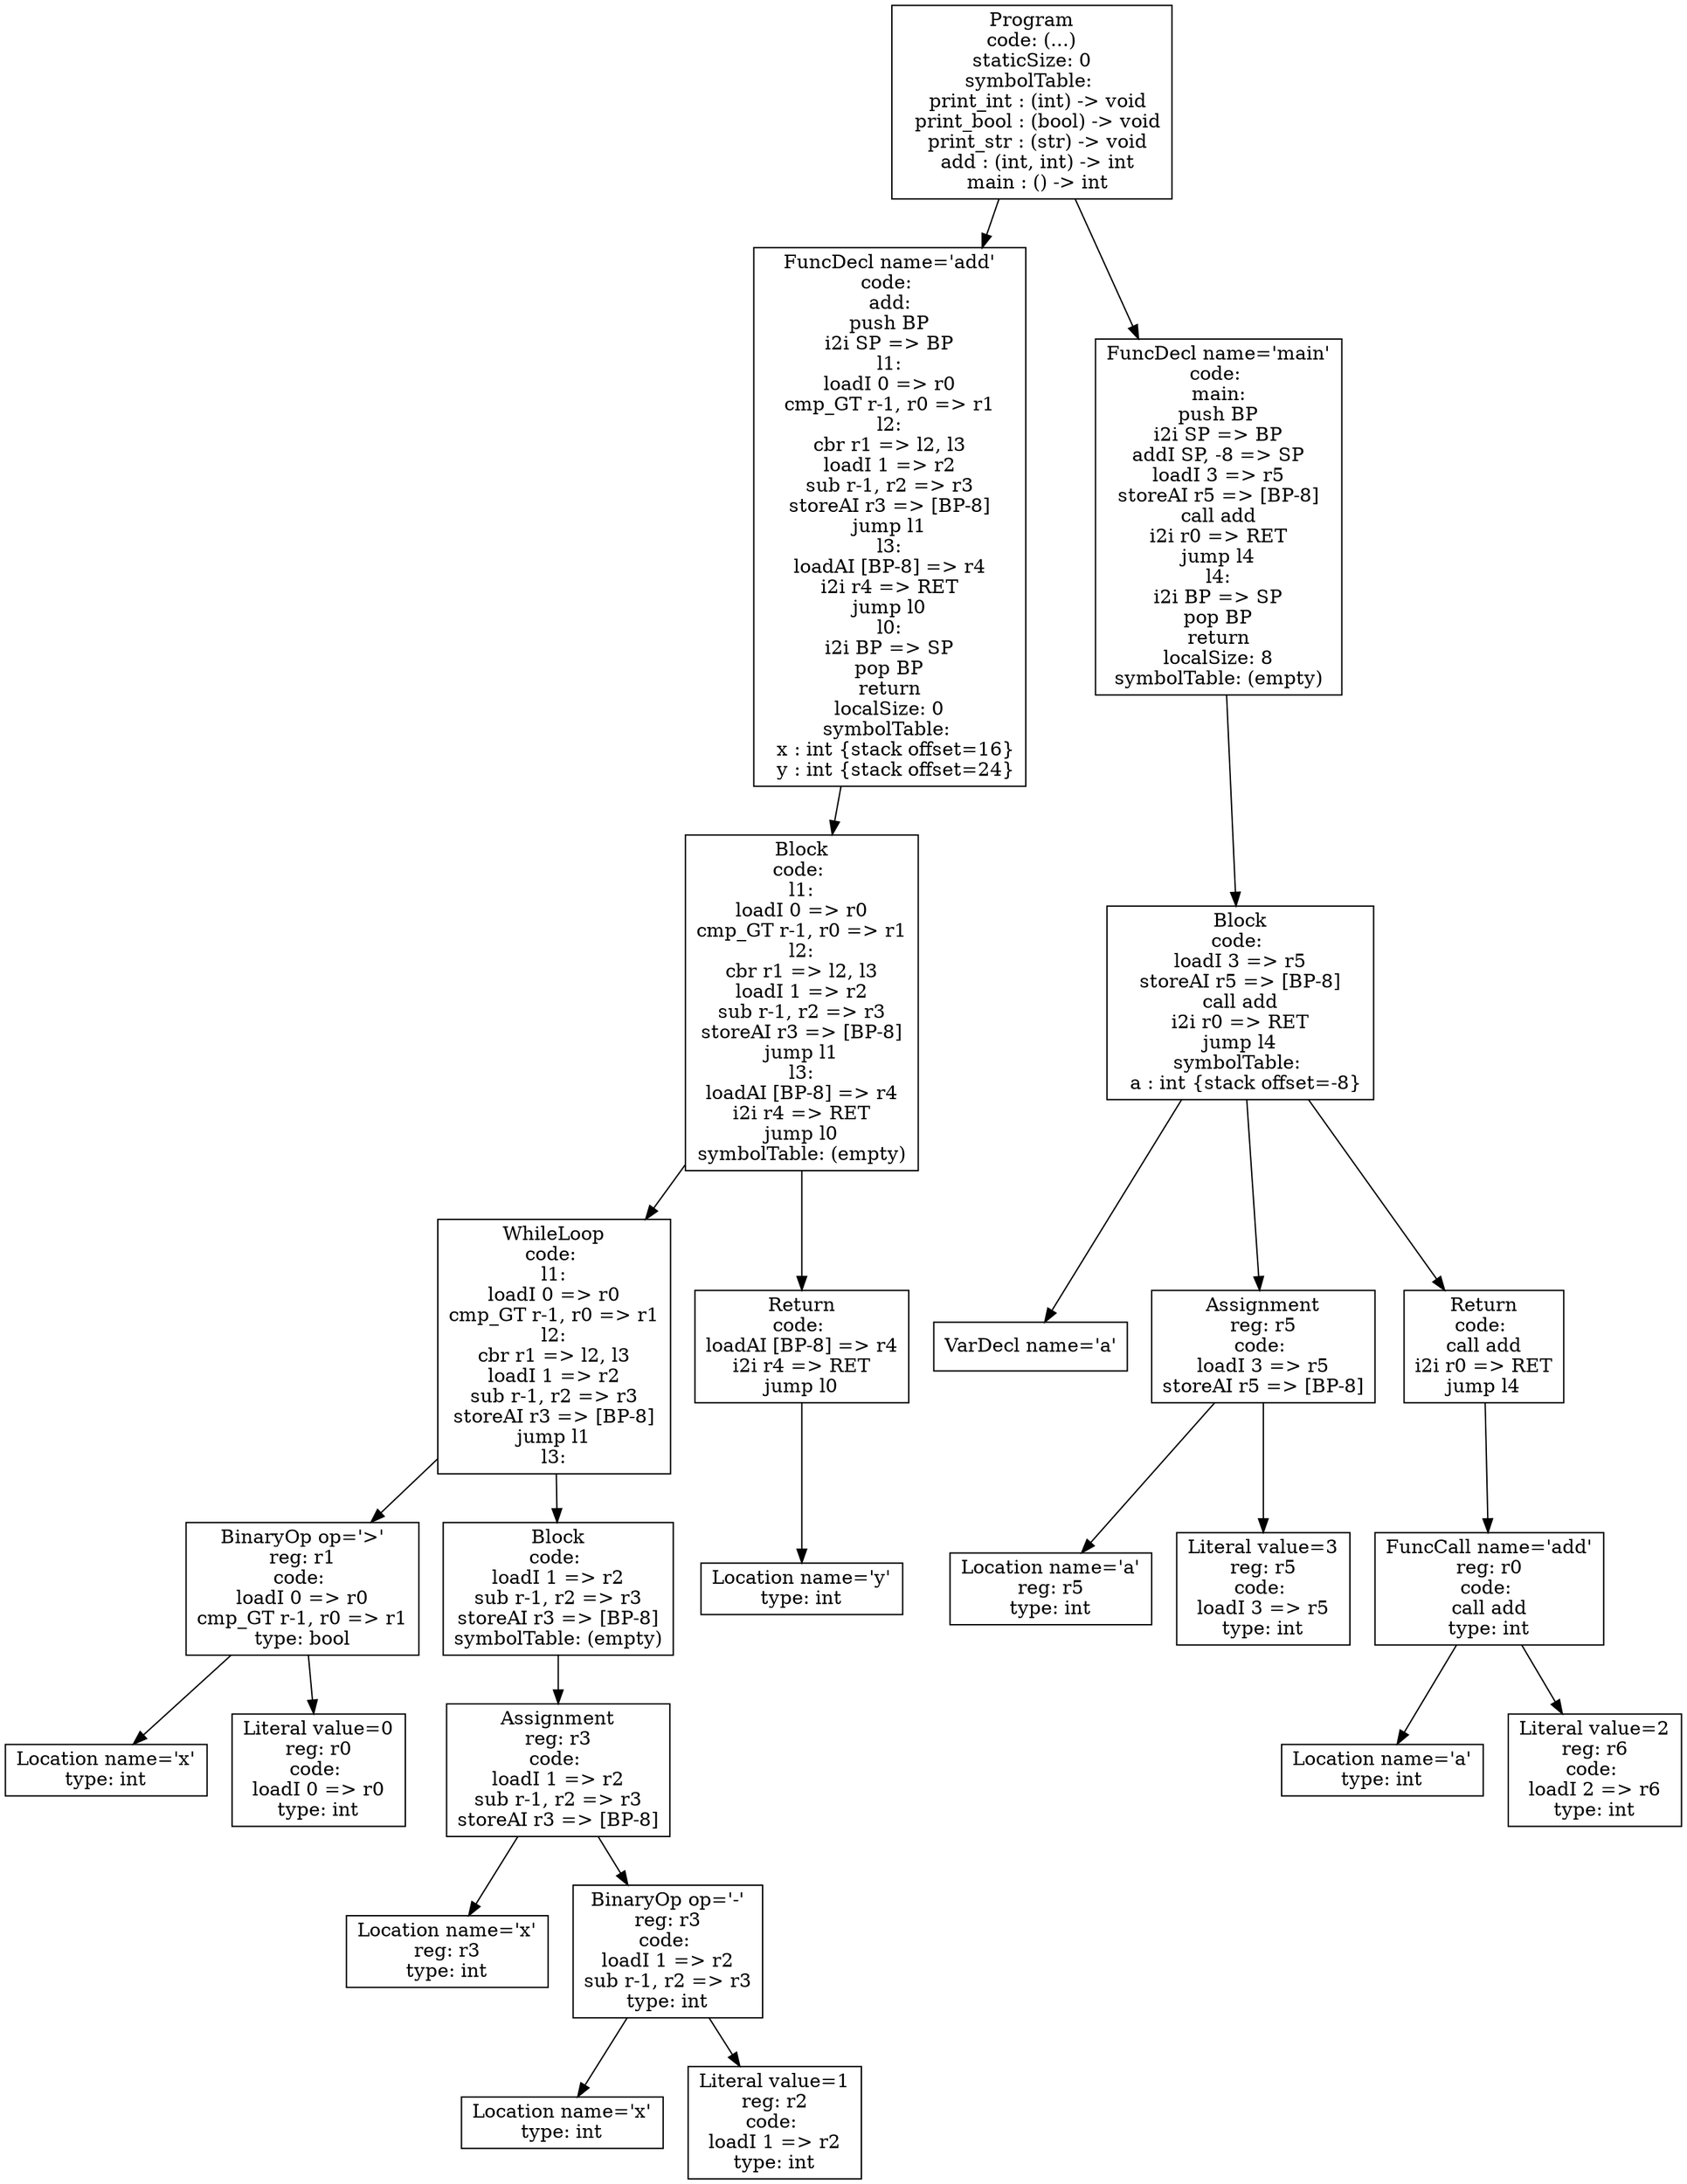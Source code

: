digraph AST {
5 [shape=box, label="Location name='x'\ntype: int"];
6 [shape=box, label="Literal value=0\nreg: r0\ncode: \nloadI 0 => r0\ntype: int"];
4 [shape=box, label="BinaryOp op='>'\nreg: r1\ncode: \nloadI 0 => r0\ncmp_GT r-1, r0 => r1\ntype: bool"];
4 -> 5;
4 -> 6;
9 [shape=box, label="Location name='x'\nreg: r3\ntype: int"];
11 [shape=box, label="Location name='x'\ntype: int"];
12 [shape=box, label="Literal value=1\nreg: r2\ncode: \nloadI 1 => r2\ntype: int"];
10 [shape=box, label="BinaryOp op='-'\nreg: r3\ncode: \nloadI 1 => r2\nsub r-1, r2 => r3\ntype: int"];
10 -> 11;
10 -> 12;
8 [shape=box, label="Assignment\nreg: r3\ncode: \nloadI 1 => r2\nsub r-1, r2 => r3\nstoreAI r3 => [BP-8]"];
8 -> 9;
8 -> 10;
7 [shape=box, label="Block\ncode: \nloadI 1 => r2\nsub r-1, r2 => r3\nstoreAI r3 => [BP-8]\nsymbolTable: (empty)"];
7 -> 8;
3 [shape=box, label="WhileLoop\ncode: \nl1:\nloadI 0 => r0\ncmp_GT r-1, r0 => r1\nl2:\ncbr r1 => l2, l3\nloadI 1 => r2\nsub r-1, r2 => r3\nstoreAI r3 => [BP-8]\njump l1\nl3:"];
3 -> 4;
3 -> 7;
14 [shape=box, label="Location name='y'\ntype: int"];
13 [shape=box, label="Return\ncode: \nloadAI [BP-8] => r4\ni2i r4 => RET\njump l0"];
13 -> 14;
2 [shape=box, label="Block\ncode: \nl1:\nloadI 0 => r0\ncmp_GT r-1, r0 => r1\nl2:\ncbr r1 => l2, l3\nloadI 1 => r2\nsub r-1, r2 => r3\nstoreAI r3 => [BP-8]\njump l1\nl3:\nloadAI [BP-8] => r4\ni2i r4 => RET\njump l0\nsymbolTable: (empty)"];
2 -> 3;
2 -> 13;
1 [shape=box, label="FuncDecl name='add'\ncode: \nadd:\npush BP\ni2i SP => BP\nl1:\nloadI 0 => r0\ncmp_GT r-1, r0 => r1\nl2:\ncbr r1 => l2, l3\nloadI 1 => r2\nsub r-1, r2 => r3\nstoreAI r3 => [BP-8]\njump l1\nl3:\nloadAI [BP-8] => r4\ni2i r4 => RET\njump l0\nl0:\ni2i BP => SP\npop BP\nreturn\nlocalSize: 0\nsymbolTable: \n  x : int {stack offset=16}\n  y : int {stack offset=24}"];
1 -> 2;
17 [shape=box, label="VarDecl name='a'"];
19 [shape=box, label="Location name='a'\nreg: r5\ntype: int"];
20 [shape=box, label="Literal value=3\nreg: r5\ncode: \nloadI 3 => r5\ntype: int"];
18 [shape=box, label="Assignment\nreg: r5\ncode: \nloadI 3 => r5\nstoreAI r5 => [BP-8]"];
18 -> 19;
18 -> 20;
23 [shape=box, label="Location name='a'\ntype: int"];
24 [shape=box, label="Literal value=2\nreg: r6\ncode: \nloadI 2 => r6\ntype: int"];
22 [shape=box, label="FuncCall name='add'\nreg: r0\ncode: \ncall add\ntype: int"];
22 -> 23;
22 -> 24;
21 [shape=box, label="Return\ncode: \ncall add\ni2i r0 => RET\njump l4"];
21 -> 22;
16 [shape=box, label="Block\ncode: \nloadI 3 => r5\nstoreAI r5 => [BP-8]\ncall add\ni2i r0 => RET\njump l4\nsymbolTable: \n  a : int {stack offset=-8}"];
16 -> 17;
16 -> 18;
16 -> 21;
15 [shape=box, label="FuncDecl name='main'\ncode: \nmain:\npush BP\ni2i SP => BP\naddI SP, -8 => SP\nloadI 3 => r5\nstoreAI r5 => [BP-8]\ncall add\ni2i r0 => RET\njump l4\nl4:\ni2i BP => SP\npop BP\nreturn\nlocalSize: 8\nsymbolTable: (empty)"];
15 -> 16;
0 [shape=box, label="Program\ncode: (...)\nstaticSize: 0\nsymbolTable: \n  print_int : (int) -> void\n  print_bool : (bool) -> void\n  print_str : (str) -> void\n  add : (int, int) -> int\n  main : () -> int"];
0 -> 1;
0 -> 15;
}
